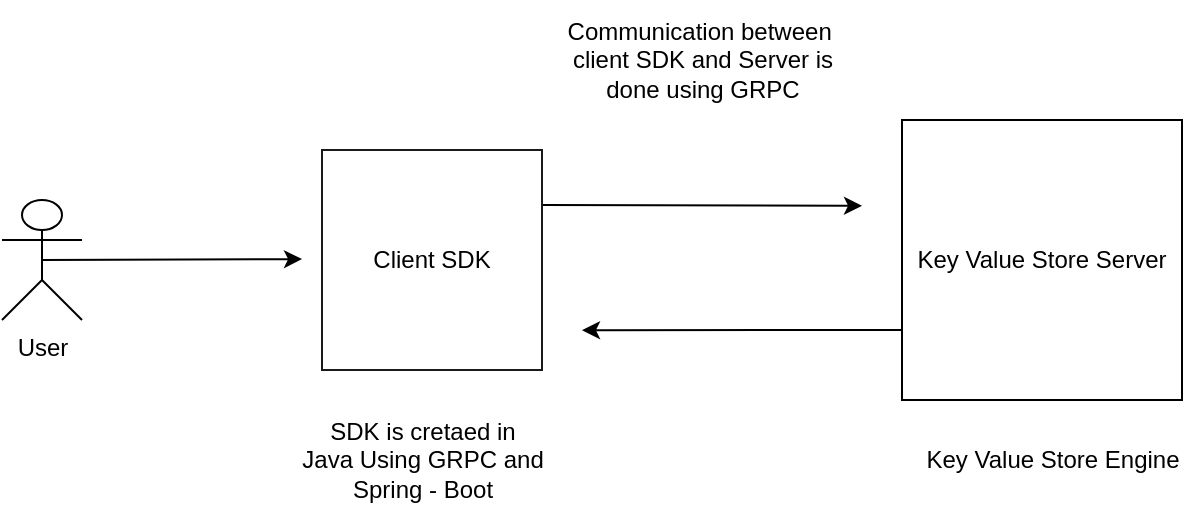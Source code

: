 <mxfile version="24.0.7" type="github">
  <diagram name="Page-1" id="otC6UkrBuinHcEKVRlpe">
    <mxGraphModel dx="954" dy="496" grid="1" gridSize="10" guides="1" tooltips="1" connect="1" arrows="0" fold="1" page="1" pageScale="1" pageWidth="1100" pageHeight="850" math="0" shadow="0">
      <root>
        <mxCell id="0" />
        <mxCell id="1" parent="0" />
        <mxCell id="kfZi4z5E8rtIzfBgZ30n-10" style="edgeStyle=none;rounded=0;orthogonalLoop=1;jettySize=auto;html=1;exitX=1;exitY=0.25;exitDx=0;exitDy=0;" edge="1" parent="1" source="kfZi4z5E8rtIzfBgZ30n-2">
          <mxGeometry relative="1" as="geometry">
            <mxPoint x="510" y="287.889" as="targetPoint" />
          </mxGeometry>
        </mxCell>
        <mxCell id="kfZi4z5E8rtIzfBgZ30n-2" value="Client SDK" style="whiteSpace=wrap;html=1;aspect=fixed;strokeColor=#1A1A1A;" vertex="1" parent="1">
          <mxGeometry x="240" y="260" width="110" height="110" as="geometry" />
        </mxCell>
        <mxCell id="kfZi4z5E8rtIzfBgZ30n-11" style="edgeStyle=none;rounded=0;orthogonalLoop=1;jettySize=auto;html=1;exitX=0;exitY=0.75;exitDx=0;exitDy=0;" edge="1" parent="1" source="kfZi4z5E8rtIzfBgZ30n-3">
          <mxGeometry relative="1" as="geometry">
            <mxPoint x="370" y="350.111" as="targetPoint" />
          </mxGeometry>
        </mxCell>
        <mxCell id="kfZi4z5E8rtIzfBgZ30n-3" value="Key Value Store Server" style="whiteSpace=wrap;html=1;aspect=fixed;" vertex="1" parent="1">
          <mxGeometry x="530" y="245" width="140" height="140" as="geometry" />
        </mxCell>
        <mxCell id="kfZi4z5E8rtIzfBgZ30n-9" style="edgeStyle=none;rounded=0;orthogonalLoop=1;jettySize=auto;html=1;exitX=0.5;exitY=0.5;exitDx=0;exitDy=0;exitPerimeter=0;" edge="1" parent="1" source="kfZi4z5E8rtIzfBgZ30n-6">
          <mxGeometry relative="1" as="geometry">
            <mxPoint x="230" y="314.556" as="targetPoint" />
          </mxGeometry>
        </mxCell>
        <mxCell id="kfZi4z5E8rtIzfBgZ30n-6" value="User" style="shape=umlActor;verticalLabelPosition=bottom;verticalAlign=top;html=1;outlineConnect=0;" vertex="1" parent="1">
          <mxGeometry x="80" y="285" width="40" height="60" as="geometry" />
        </mxCell>
        <mxCell id="kfZi4z5E8rtIzfBgZ30n-14" value="SDK is cretaed in&lt;div&gt;Java Using GRPC and&lt;/div&gt;&lt;div&gt;Spring - Boot&lt;/div&gt;" style="text;html=1;align=center;verticalAlign=middle;resizable=0;points=[];autosize=1;strokeColor=none;fillColor=none;" vertex="1" parent="1">
          <mxGeometry x="220" y="385" width="140" height="60" as="geometry" />
        </mxCell>
        <mxCell id="kfZi4z5E8rtIzfBgZ30n-15" value="Key Value Store Engine" style="text;html=1;align=center;verticalAlign=middle;resizable=0;points=[];autosize=1;strokeColor=none;fillColor=none;" vertex="1" parent="1">
          <mxGeometry x="530" y="400" width="150" height="30" as="geometry" />
        </mxCell>
        <mxCell id="kfZi4z5E8rtIzfBgZ30n-16" value="Communication between&amp;nbsp;&lt;div&gt;client SDK and Server is&lt;/div&gt;&lt;div&gt;done using GRPC&lt;/div&gt;" style="text;html=1;align=center;verticalAlign=middle;resizable=0;points=[];autosize=1;strokeColor=none;fillColor=none;" vertex="1" parent="1">
          <mxGeometry x="350" y="185" width="160" height="60" as="geometry" />
        </mxCell>
      </root>
    </mxGraphModel>
  </diagram>
</mxfile>
